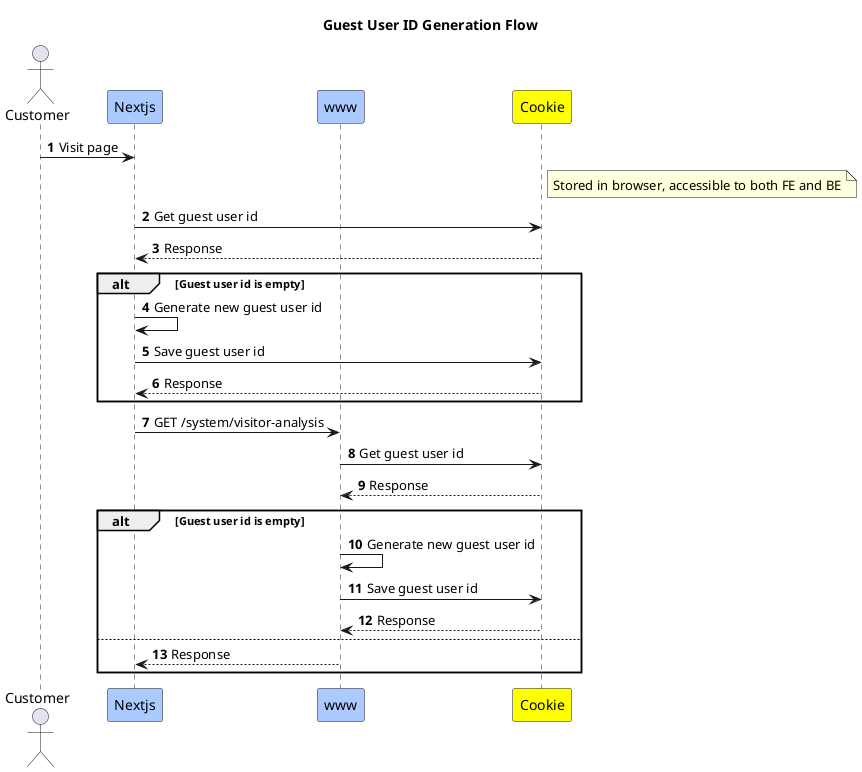 @startuml
title Guest User ID Generation Flow

actor Customer
participant Nextjs #abcaff
participant "www" #abcaff
participant "Cookie" as Cookie #yellow

autonumber

Customer -> Nextjs: Visit page
note right of Cookie
  Stored in browser, accessible to both FE and BE
end note
Nextjs -> Cookie: Get guest user id
Cookie --> Nextjs: Response
alt Guest user id is **empty**
    Nextjs -> Nextjs: Generate new guest user id
    Nextjs -> Cookie: Save guest user id
    Cookie --> Nextjs: Response
end

Nextjs -> www: GET /system/visitor-analysis
www -> Cookie: Get guest user id
Cookie --> www: Response
alt Guest user id is **empty**
    www -> www: Generate new guest user id
    www -> Cookie: Save guest user id
    Cookie --> www: Response
else
    www --> Nextjs: Response
end


@enduml
